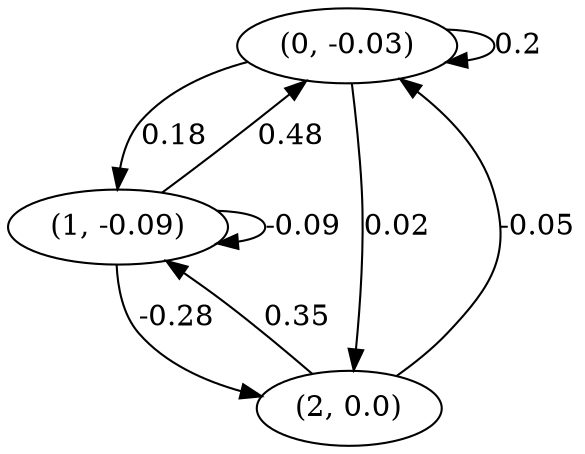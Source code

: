 digraph {
    0 [ label = "(0, -0.03)" ]
    1 [ label = "(1, -0.09)" ]
    2 [ label = "(2, 0.0)" ]
    0 -> 0 [ label = "0.2" ]
    1 -> 1 [ label = "-0.09" ]
    1 -> 0 [ label = "0.48" ]
    2 -> 0 [ label = "-0.05" ]
    0 -> 1 [ label = "0.18" ]
    2 -> 1 [ label = "0.35" ]
    0 -> 2 [ label = "0.02" ]
    1 -> 2 [ label = "-0.28" ]
}

